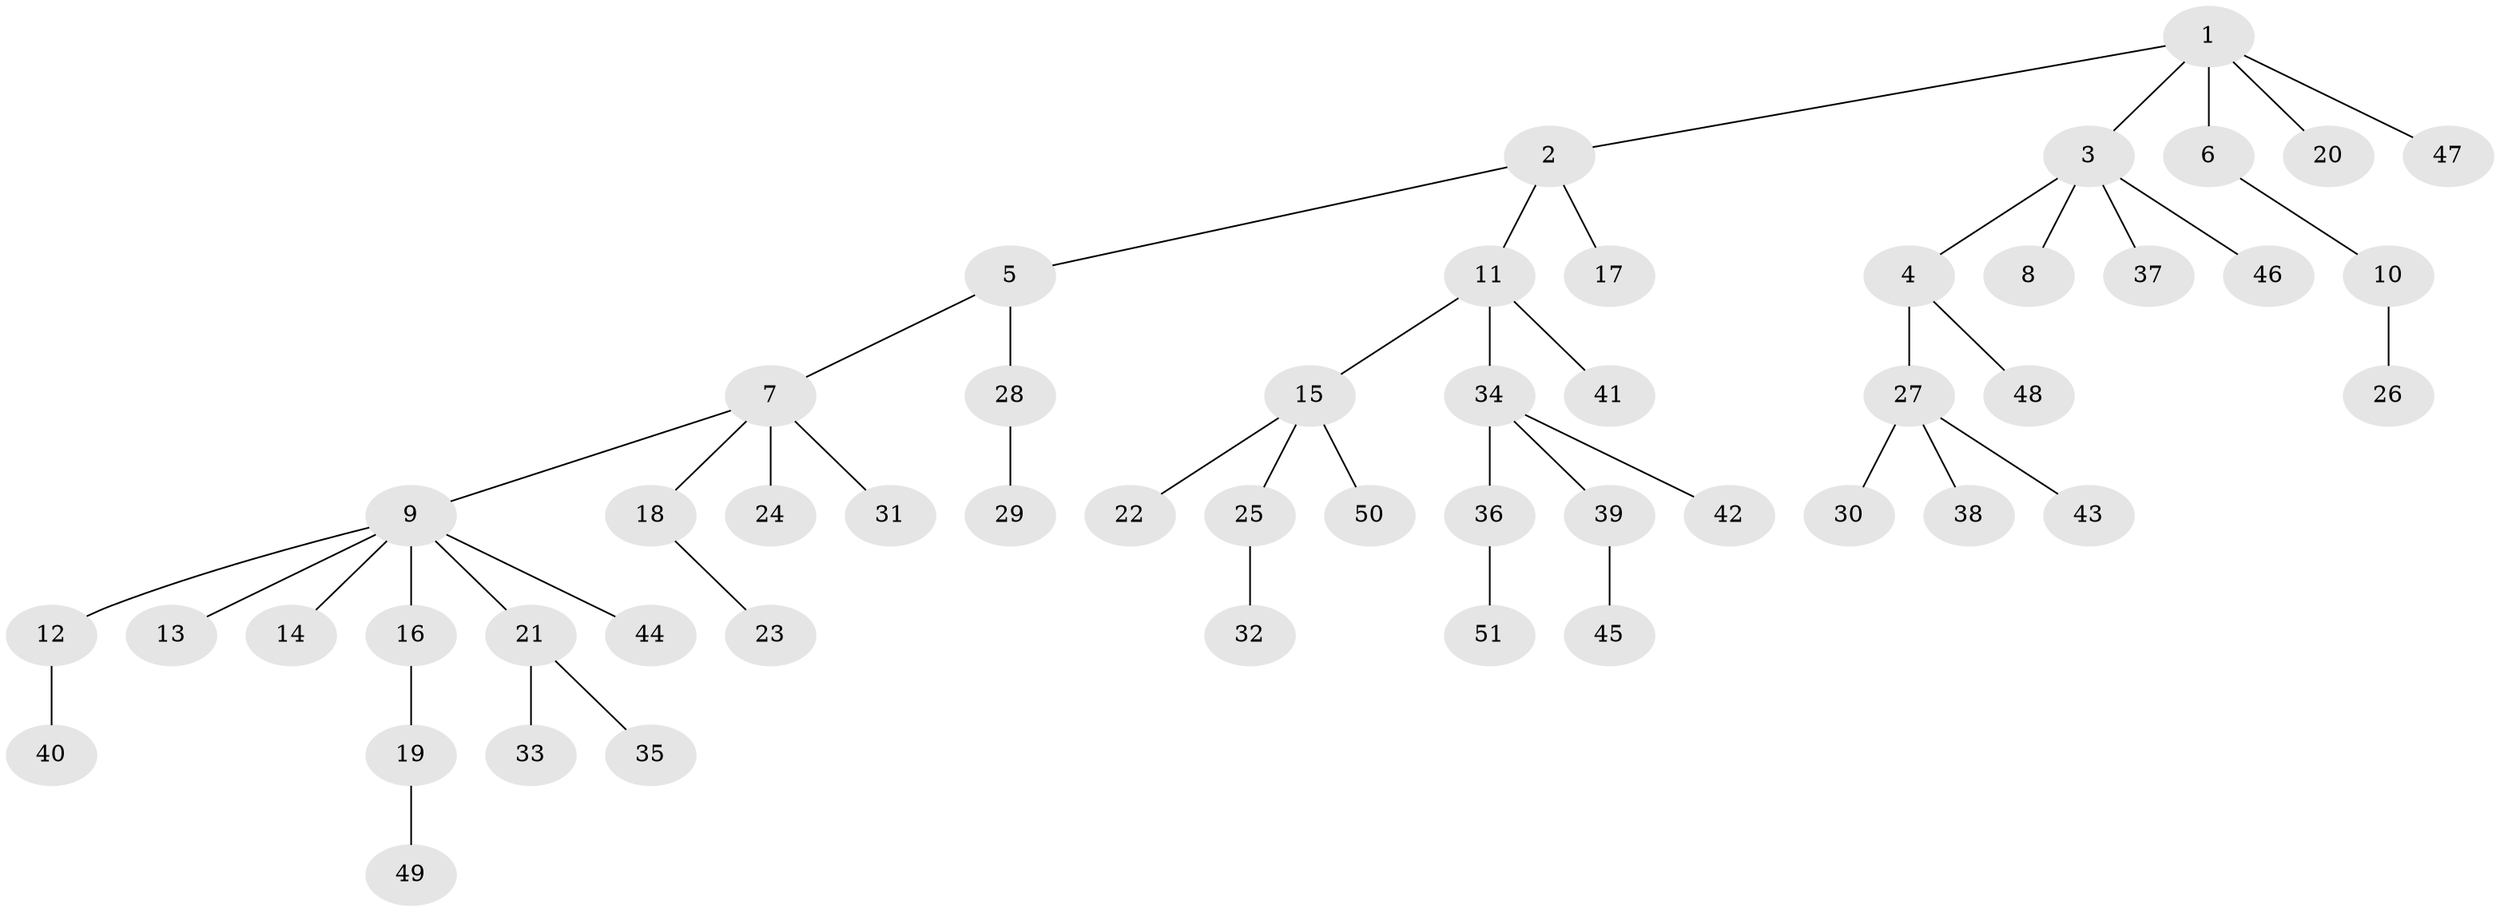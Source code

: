 // Generated by graph-tools (version 1.1) at 2025/36/03/09/25 02:36:30]
// undirected, 51 vertices, 50 edges
graph export_dot {
graph [start="1"]
  node [color=gray90,style=filled];
  1;
  2;
  3;
  4;
  5;
  6;
  7;
  8;
  9;
  10;
  11;
  12;
  13;
  14;
  15;
  16;
  17;
  18;
  19;
  20;
  21;
  22;
  23;
  24;
  25;
  26;
  27;
  28;
  29;
  30;
  31;
  32;
  33;
  34;
  35;
  36;
  37;
  38;
  39;
  40;
  41;
  42;
  43;
  44;
  45;
  46;
  47;
  48;
  49;
  50;
  51;
  1 -- 2;
  1 -- 3;
  1 -- 6;
  1 -- 20;
  1 -- 47;
  2 -- 5;
  2 -- 11;
  2 -- 17;
  3 -- 4;
  3 -- 8;
  3 -- 37;
  3 -- 46;
  4 -- 27;
  4 -- 48;
  5 -- 7;
  5 -- 28;
  6 -- 10;
  7 -- 9;
  7 -- 18;
  7 -- 24;
  7 -- 31;
  9 -- 12;
  9 -- 13;
  9 -- 14;
  9 -- 16;
  9 -- 21;
  9 -- 44;
  10 -- 26;
  11 -- 15;
  11 -- 34;
  11 -- 41;
  12 -- 40;
  15 -- 22;
  15 -- 25;
  15 -- 50;
  16 -- 19;
  18 -- 23;
  19 -- 49;
  21 -- 33;
  21 -- 35;
  25 -- 32;
  27 -- 30;
  27 -- 38;
  27 -- 43;
  28 -- 29;
  34 -- 36;
  34 -- 39;
  34 -- 42;
  36 -- 51;
  39 -- 45;
}
